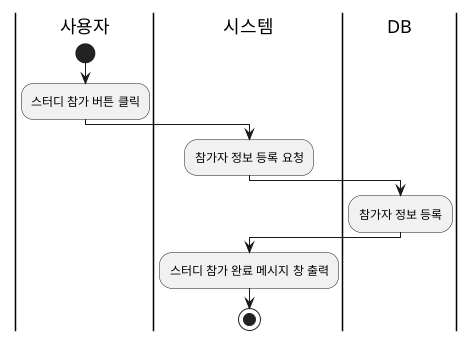 @startuml
|사용자|
start
:스터디 참가 버튼 클릭;

|시스템|
:참가자 정보 등록 요청;

|DB|
:참가자 정보 등록;

|시스템|
:스터디 참가 완료 메시지 창 출력;
stop
@enduml